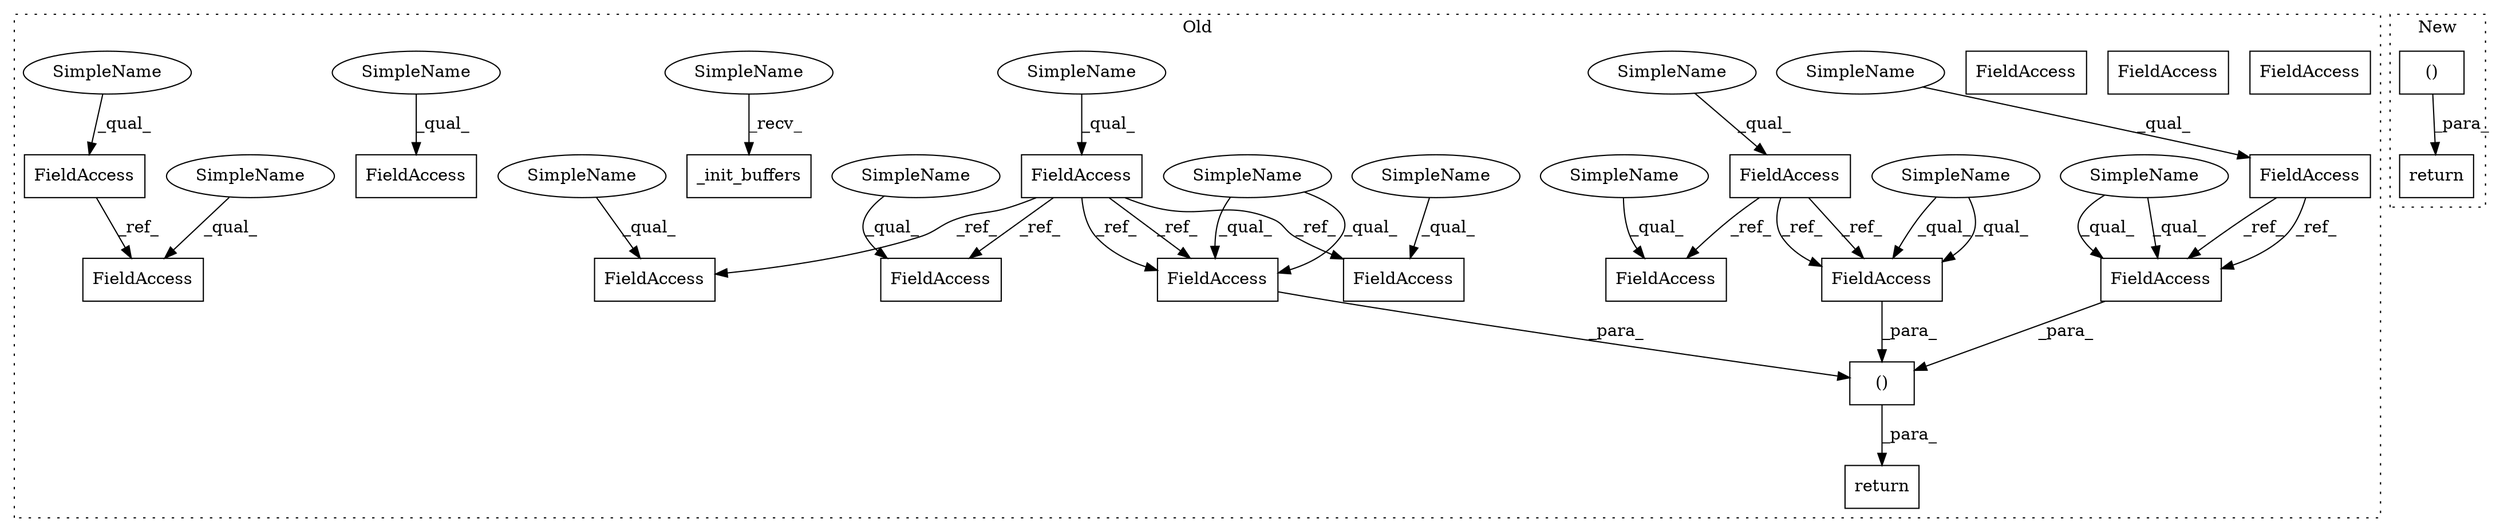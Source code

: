 digraph G {
subgraph cluster0 {
1 [label="_init_buffers" a="32" s="7450,7470" l="14,1" shape="box"];
3 [label="FieldAccess" a="22" s="8112" l="16" shape="box"];
4 [label="FieldAccess" a="22" s="8463" l="15" shape="box"];
5 [label="FieldAccess" a="22" s="8729" l="16" shape="box"];
6 [label="FieldAccess" a="22" s="8553" l="15" shape="box"];
7 [label="FieldAccess" a="22" s="8537" l="15" shape="box"];
8 [label="FieldAccess" a="22" s="8987" l="15" shape="box"];
9 [label="FieldAccess" a="22" s="8821" l="16" shape="box"];
11 [label="FieldAccess" a="22" s="9176" l="16" shape="box"];
12 [label="FieldAccess" a="22" s="8343" l="16" shape="box"];
13 [label="()" a="106" s="9148" l="71" shape="box"];
14 [label="FieldAccess" a="22" s="9205" l="14" shape="box"];
15 [label="FieldAccess" a="22" s="8925" l="14" shape="box"];
16 [label="FieldAccess" a="22" s="9148" l="15" shape="box"];
17 [label="FieldAccess" a="22" s="8500" l="16" shape="box"];
18 [label="return" a="41" s="9136" l="12" shape="box"];
19 [label="FieldAccess" a="22" s="9176" l="16" shape="box"];
20 [label="FieldAccess" a="22" s="9205" l="14" shape="box"];
21 [label="FieldAccess" a="22" s="9148" l="15" shape="box"];
22 [label="SimpleName" a="42" s="8925" l="4" shape="ellipse"];
23 [label="SimpleName" a="42" s="9205" l="4" shape="ellipse"];
24 [label="SimpleName" a="42" s="8821" l="4" shape="ellipse"];
25 [label="SimpleName" a="42" s="9176" l="4" shape="ellipse"];
26 [label="SimpleName" a="42" s="9148" l="4" shape="ellipse"];
27 [label="SimpleName" a="42" s="8729" l="4" shape="ellipse"];
28 [label="SimpleName" a="42" s="8463" l="4" shape="ellipse"];
29 [label="SimpleName" a="42" s="8987" l="4" shape="ellipse"];
30 [label="SimpleName" a="42" s="8537" l="4" shape="ellipse"];
31 [label="SimpleName" a="42" s="7445" l="4" shape="ellipse"];
32 [label="SimpleName" a="42" s="8553" l="4" shape="ellipse"];
33 [label="SimpleName" a="42" s="8343" l="4" shape="ellipse"];
34 [label="SimpleName" a="42" s="8500" l="4" shape="ellipse"];
35 [label="SimpleName" a="42" s="8112" l="4" shape="ellipse"];
label = "Old";
style="dotted";
}
subgraph cluster1 {
2 [label="()" a="106" s="8298" l="56" shape="box"];
10 [label="return" a="41" s="8286" l="12" shape="box"];
label = "New";
style="dotted";
}
2 -> 10 [label="_para_"];
3 -> 5 [label="_ref_"];
3 -> 17 [label="_ref_"];
3 -> 19 [label="_ref_"];
3 -> 19 [label="_ref_"];
3 -> 9 [label="_ref_"];
4 -> 6 [label="_ref_"];
7 -> 21 [label="_ref_"];
7 -> 21 [label="_ref_"];
7 -> 8 [label="_ref_"];
13 -> 18 [label="_para_"];
15 -> 20 [label="_ref_"];
15 -> 20 [label="_ref_"];
19 -> 13 [label="_para_"];
20 -> 13 [label="_para_"];
21 -> 13 [label="_para_"];
22 -> 15 [label="_qual_"];
23 -> 20 [label="_qual_"];
23 -> 20 [label="_qual_"];
24 -> 9 [label="_qual_"];
25 -> 19 [label="_qual_"];
25 -> 19 [label="_qual_"];
26 -> 21 [label="_qual_"];
26 -> 21 [label="_qual_"];
27 -> 5 [label="_qual_"];
28 -> 4 [label="_qual_"];
29 -> 8 [label="_qual_"];
30 -> 7 [label="_qual_"];
31 -> 1 [label="_recv_"];
32 -> 6 [label="_qual_"];
33 -> 12 [label="_qual_"];
34 -> 17 [label="_qual_"];
35 -> 3 [label="_qual_"];
}